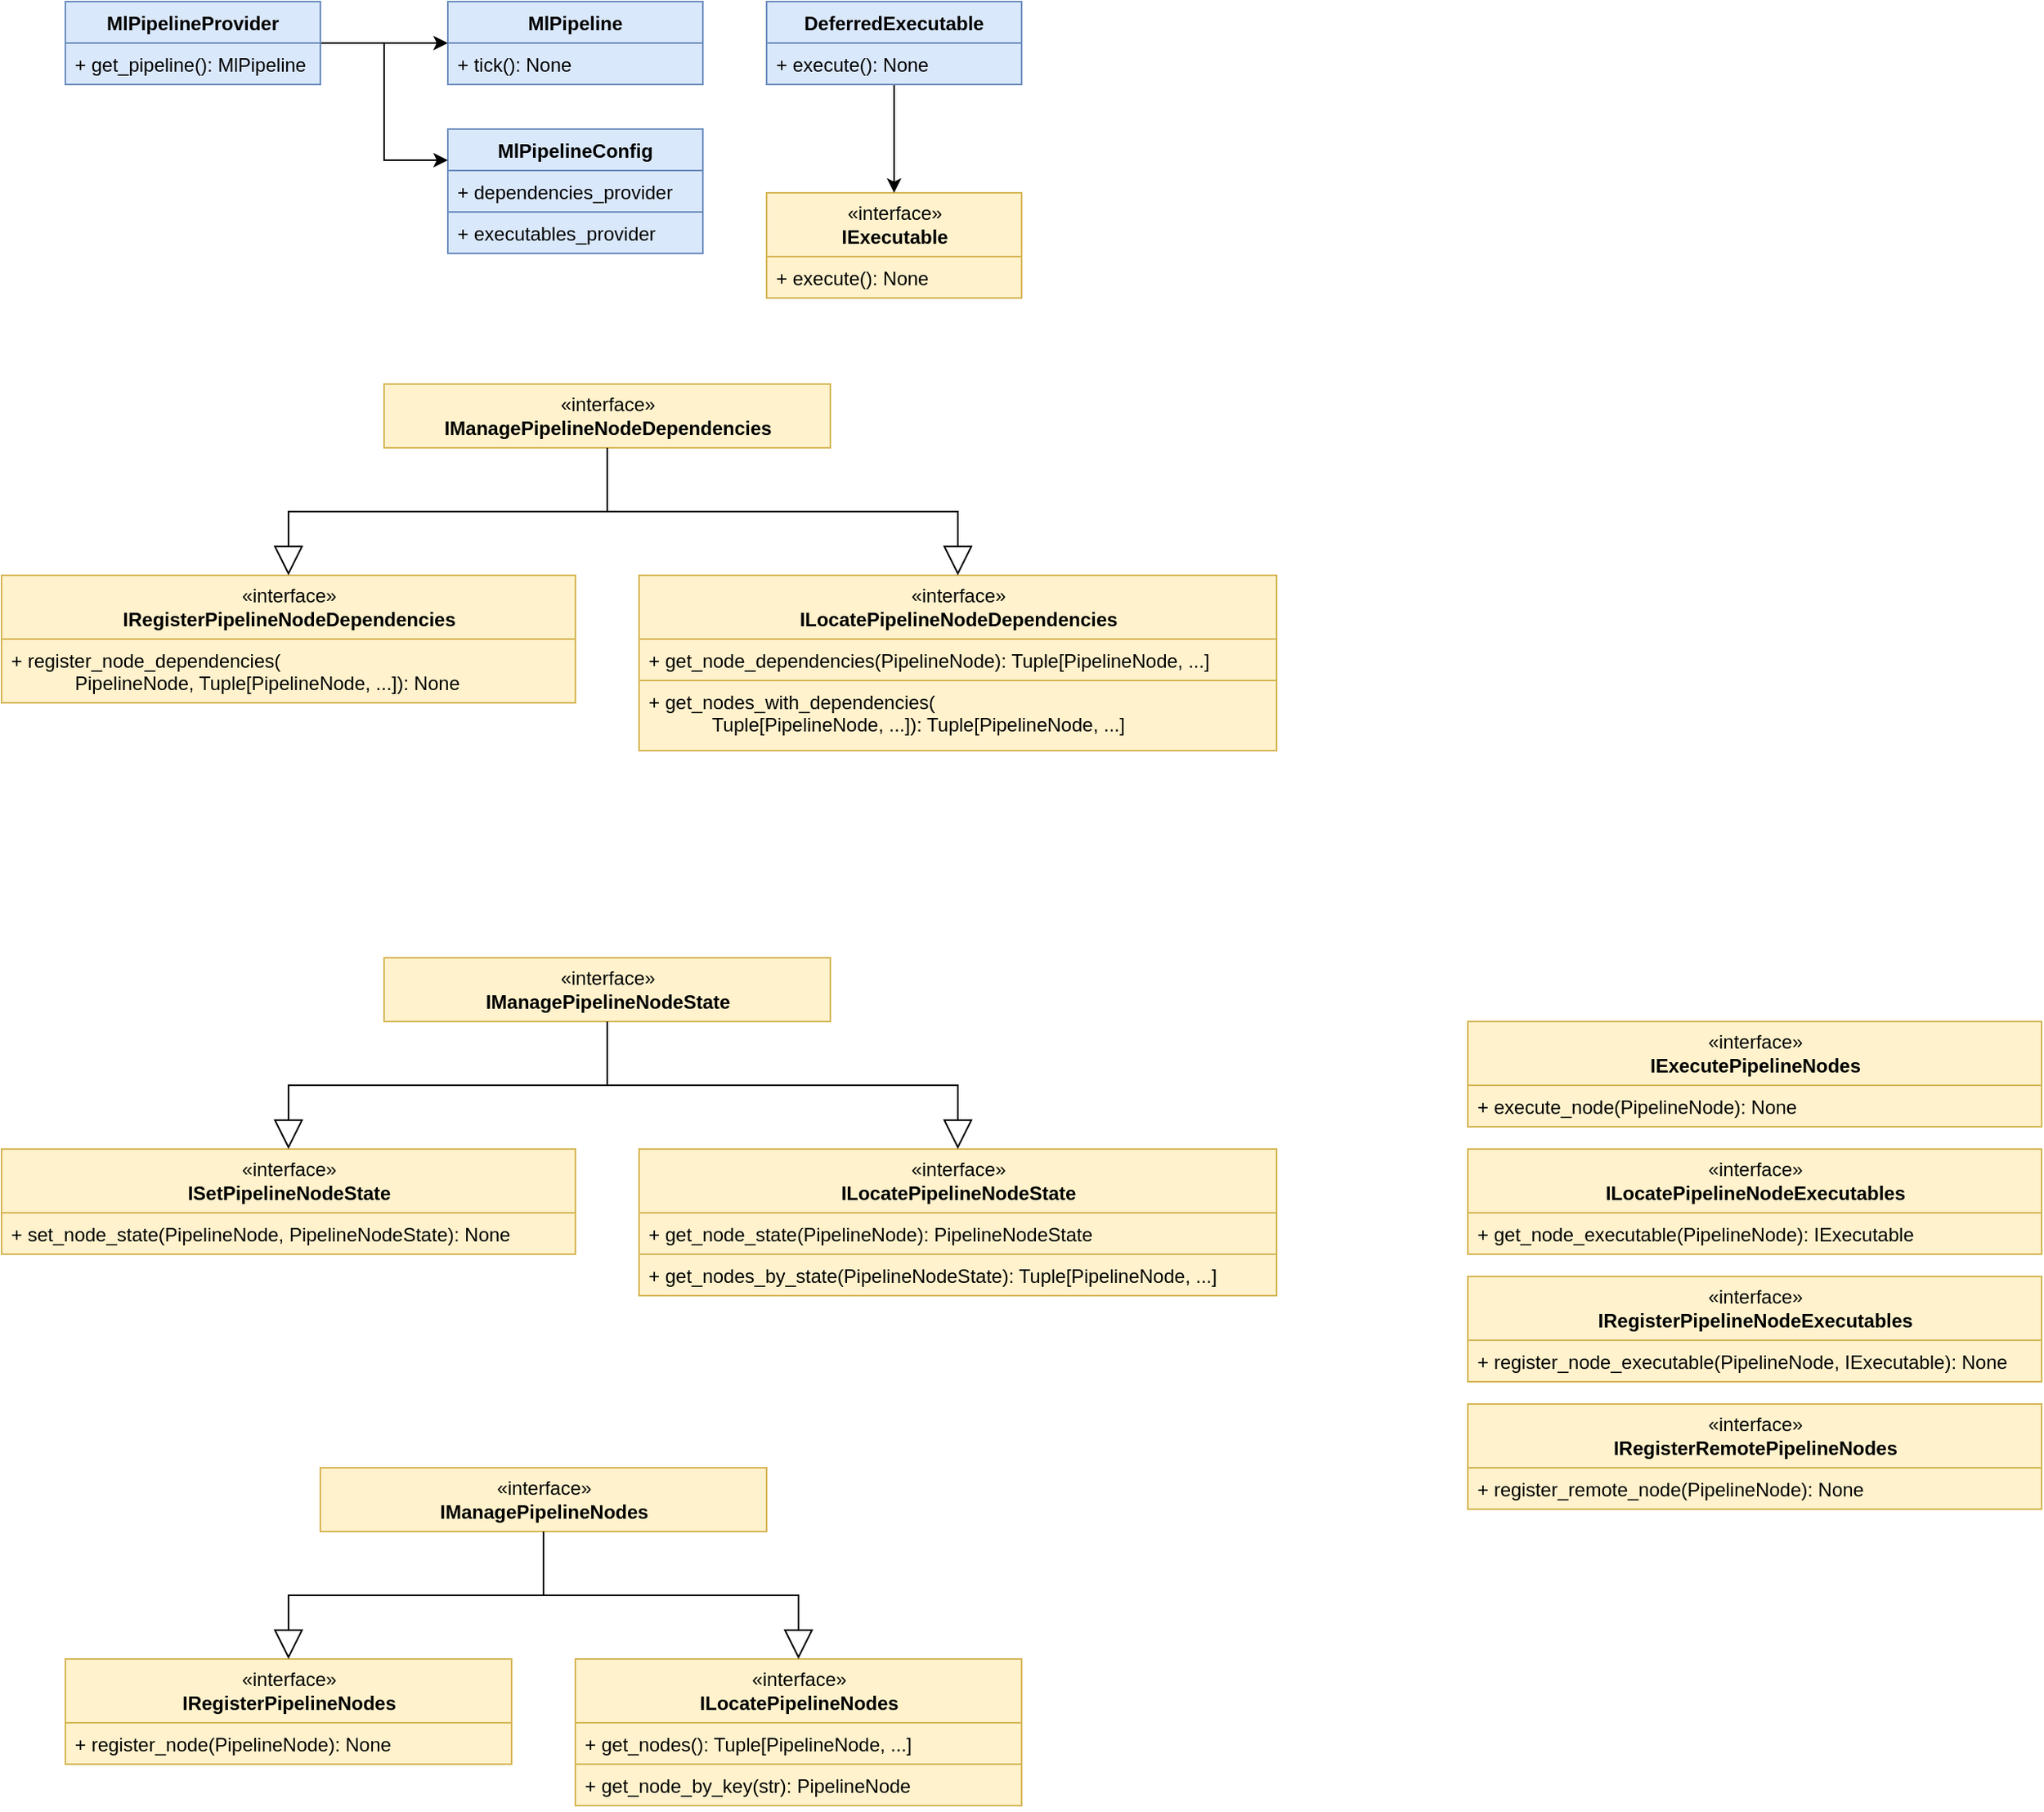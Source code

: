 <mxfile version="17.4.2" type="device" pages="2"><diagram id="3T9RKC5aSvLjAd0KxFtR" name="class-uml"><mxGraphModel dx="2622" dy="1705" grid="1" gridSize="10" guides="1" tooltips="1" connect="1" arrows="1" fold="1" page="0" pageScale="1" pageWidth="850" pageHeight="1100" math="0" shadow="0"><root><mxCell id="cpBF7CKJSJcPdvep2t8i-0"/><mxCell id="cpBF7CKJSJcPdvep2t8i-1" parent="cpBF7CKJSJcPdvep2t8i-0"/><mxCell id="Ktg1QZyEfAvpvuabLEvo-0" value="«interface»&lt;br&gt;&lt;b&gt;IRegisterPipelineNodes&lt;/b&gt;" style="html=1;fillColor=#fff2cc;strokeColor=#d6b656;" parent="cpBF7CKJSJcPdvep2t8i-1" vertex="1"><mxGeometry x="-800" y="320" width="280" height="40" as="geometry"/></mxCell><mxCell id="Ktg1QZyEfAvpvuabLEvo-1" value="+ register_node(PipelineNode): None" style="text;strokeColor=#d6b656;fillColor=#fff2cc;align=left;verticalAlign=top;spacingLeft=4;spacingRight=4;overflow=hidden;rotatable=0;points=[[0,0.5],[1,0.5]];portConstraint=eastwest;" parent="cpBF7CKJSJcPdvep2t8i-1" vertex="1"><mxGeometry x="-800" y="360" width="280" height="26" as="geometry"/></mxCell><mxCell id="Ktg1QZyEfAvpvuabLEvo-2" value="«interface»&lt;br&gt;&lt;b&gt;ILocatePipelineNodes&lt;/b&gt;" style="html=1;fillColor=#fff2cc;strokeColor=#d6b656;" parent="cpBF7CKJSJcPdvep2t8i-1" vertex="1"><mxGeometry x="-480" y="320" width="280" height="40" as="geometry"/></mxCell><mxCell id="Ktg1QZyEfAvpvuabLEvo-3" value="+ get_nodes(): Tuple[PipelineNode, ...]" style="text;strokeColor=#d6b656;fillColor=#fff2cc;align=left;verticalAlign=top;spacingLeft=4;spacingRight=4;overflow=hidden;rotatable=0;points=[[0,0.5],[1,0.5]];portConstraint=eastwest;" parent="cpBF7CKJSJcPdvep2t8i-1" vertex="1"><mxGeometry x="-480" y="360" width="280" height="26" as="geometry"/></mxCell><mxCell id="Ktg1QZyEfAvpvuabLEvo-4" value="+ get_node_by_key(str): PipelineNode" style="text;strokeColor=#d6b656;fillColor=#fff2cc;align=left;verticalAlign=top;spacingLeft=4;spacingRight=4;overflow=hidden;rotatable=0;points=[[0,0.5],[1,0.5]];portConstraint=eastwest;" parent="cpBF7CKJSJcPdvep2t8i-1" vertex="1"><mxGeometry x="-480" y="386" width="280" height="26" as="geometry"/></mxCell><mxCell id="Ktg1QZyEfAvpvuabLEvo-5" value="«interface»&lt;br&gt;&lt;b&gt;IManagePipelineNodes&lt;/b&gt;" style="html=1;fillColor=#fff2cc;strokeColor=#d6b656;" parent="cpBF7CKJSJcPdvep2t8i-1" vertex="1"><mxGeometry x="-640" y="200" width="280" height="40" as="geometry"/></mxCell><mxCell id="Ktg1QZyEfAvpvuabLEvo-7" value="" style="endArrow=block;endSize=16;endFill=0;html=1;rounded=0;" parent="cpBF7CKJSJcPdvep2t8i-1" target="Ktg1QZyEfAvpvuabLEvo-0" edge="1"><mxGeometry width="160" relative="1" as="geometry"><mxPoint x="-500" y="240" as="sourcePoint"/><mxPoint x="-780" y="230" as="targetPoint"/><Array as="points"><mxPoint x="-500" y="280"/><mxPoint x="-660" y="280"/></Array></mxGeometry></mxCell><mxCell id="Ktg1QZyEfAvpvuabLEvo-10" value="" style="endArrow=block;endSize=16;endFill=0;html=1;rounded=0;entryX=0.5;entryY=0;entryDx=0;entryDy=0;" parent="cpBF7CKJSJcPdvep2t8i-1" target="Ktg1QZyEfAvpvuabLEvo-2" edge="1"><mxGeometry width="160" relative="1" as="geometry"><mxPoint x="-500" y="240" as="sourcePoint"/><mxPoint x="-660" y="320" as="targetPoint"/><Array as="points"><mxPoint x="-500" y="280"/><mxPoint x="-340" y="280"/></Array></mxGeometry></mxCell><mxCell id="Ktg1QZyEfAvpvuabLEvo-11" value="«interface»&lt;br&gt;&lt;b&gt;ISetPipelineNodeState&lt;/b&gt;" style="html=1;fillColor=#fff2cc;strokeColor=#d6b656;" parent="cpBF7CKJSJcPdvep2t8i-1" vertex="1"><mxGeometry x="-840" width="360" height="40" as="geometry"/></mxCell><mxCell id="Ktg1QZyEfAvpvuabLEvo-12" value="+ set_node_state(PipelineNode, PipelineNodeState): None" style="text;strokeColor=#d6b656;fillColor=#fff2cc;align=left;verticalAlign=top;spacingLeft=4;spacingRight=4;overflow=hidden;rotatable=0;points=[[0,0.5],[1,0.5]];portConstraint=eastwest;" parent="cpBF7CKJSJcPdvep2t8i-1" vertex="1"><mxGeometry x="-840" y="40" width="360" height="26" as="geometry"/></mxCell><mxCell id="Ktg1QZyEfAvpvuabLEvo-13" value="«interface»&lt;br&gt;&lt;b&gt;ILocatePipelineNodeState&lt;/b&gt;" style="html=1;fillColor=#fff2cc;strokeColor=#d6b656;" parent="cpBF7CKJSJcPdvep2t8i-1" vertex="1"><mxGeometry x="-440" width="400" height="40" as="geometry"/></mxCell><mxCell id="Ktg1QZyEfAvpvuabLEvo-14" value="+ get_node_state(PipelineNode): PipelineNodeState" style="text;strokeColor=#d6b656;fillColor=#fff2cc;align=left;verticalAlign=top;spacingLeft=4;spacingRight=4;overflow=hidden;rotatable=0;points=[[0,0.5],[1,0.5]];portConstraint=eastwest;" parent="cpBF7CKJSJcPdvep2t8i-1" vertex="1"><mxGeometry x="-440" y="40" width="400" height="26" as="geometry"/></mxCell><mxCell id="Ktg1QZyEfAvpvuabLEvo-15" value="+ get_nodes_by_state(PipelineNodeState): Tuple[PipelineNode, ...]" style="text;strokeColor=#d6b656;fillColor=#fff2cc;align=left;verticalAlign=top;spacingLeft=4;spacingRight=4;overflow=hidden;rotatable=0;points=[[0,0.5],[1,0.5]];portConstraint=eastwest;" parent="cpBF7CKJSJcPdvep2t8i-1" vertex="1"><mxGeometry x="-440" y="66" width="400" height="26" as="geometry"/></mxCell><mxCell id="Ktg1QZyEfAvpvuabLEvo-16" value="«interface»&lt;br&gt;&lt;b&gt;IManagePipelineNodeState&lt;/b&gt;" style="html=1;fillColor=#fff2cc;strokeColor=#d6b656;" parent="cpBF7CKJSJcPdvep2t8i-1" vertex="1"><mxGeometry x="-600" y="-120" width="280" height="40" as="geometry"/></mxCell><mxCell id="Ktg1QZyEfAvpvuabLEvo-17" value="" style="endArrow=block;endSize=16;endFill=0;html=1;rounded=0;" parent="cpBF7CKJSJcPdvep2t8i-1" target="Ktg1QZyEfAvpvuabLEvo-11" edge="1"><mxGeometry width="160" relative="1" as="geometry"><mxPoint x="-460" y="-80" as="sourcePoint"/><mxPoint x="-740" y="-90" as="targetPoint"/><Array as="points"><mxPoint x="-460" y="-40"/><mxPoint x="-660" y="-40"/></Array></mxGeometry></mxCell><mxCell id="Ktg1QZyEfAvpvuabLEvo-18" value="" style="endArrow=block;endSize=16;endFill=0;html=1;rounded=0;entryX=0.5;entryY=0;entryDx=0;entryDy=0;" parent="cpBF7CKJSJcPdvep2t8i-1" target="Ktg1QZyEfAvpvuabLEvo-13" edge="1"><mxGeometry width="160" relative="1" as="geometry"><mxPoint x="-460" y="-80" as="sourcePoint"/><mxPoint x="-620" as="targetPoint"/><Array as="points"><mxPoint x="-460" y="-40"/><mxPoint x="-240" y="-40"/></Array></mxGeometry></mxCell><mxCell id="Ktg1QZyEfAvpvuabLEvo-19" value="«interface»&lt;br&gt;&lt;b&gt;IExecutePipelineNodes&lt;/b&gt;" style="html=1;fillColor=#fff2cc;strokeColor=#d6b656;" parent="cpBF7CKJSJcPdvep2t8i-1" vertex="1"><mxGeometry x="80" y="-80" width="360" height="40" as="geometry"/></mxCell><mxCell id="Ktg1QZyEfAvpvuabLEvo-20" value="+ execute_node(PipelineNode): None" style="text;strokeColor=#d6b656;fillColor=#fff2cc;align=left;verticalAlign=top;spacingLeft=4;spacingRight=4;overflow=hidden;rotatable=0;points=[[0,0.5],[1,0.5]];portConstraint=eastwest;" parent="cpBF7CKJSJcPdvep2t8i-1" vertex="1"><mxGeometry x="80" y="-40" width="360" height="26" as="geometry"/></mxCell><mxCell id="Ktg1QZyEfAvpvuabLEvo-21" value="«interface»&lt;br&gt;&lt;b&gt;ILocatePipelineNodeExecutables&lt;/b&gt;" style="html=1;fillColor=#fff2cc;strokeColor=#d6b656;" parent="cpBF7CKJSJcPdvep2t8i-1" vertex="1"><mxGeometry x="80" width="360" height="40" as="geometry"/></mxCell><mxCell id="Ktg1QZyEfAvpvuabLEvo-22" value="+ get_node_executable(PipelineNode): IExecutable" style="text;strokeColor=#d6b656;fillColor=#fff2cc;align=left;verticalAlign=top;spacingLeft=4;spacingRight=4;overflow=hidden;rotatable=0;points=[[0,0.5],[1,0.5]];portConstraint=eastwest;" parent="cpBF7CKJSJcPdvep2t8i-1" vertex="1"><mxGeometry x="80" y="40" width="360" height="26" as="geometry"/></mxCell><mxCell id="Ktg1QZyEfAvpvuabLEvo-27" value="«interface»&lt;br&gt;&lt;b&gt;IRegisterPipelineNodeExecutables&lt;/b&gt;" style="html=1;fillColor=#fff2cc;strokeColor=#d6b656;" parent="cpBF7CKJSJcPdvep2t8i-1" vertex="1"><mxGeometry x="80" y="80" width="360" height="40" as="geometry"/></mxCell><mxCell id="Ktg1QZyEfAvpvuabLEvo-28" value="+ register_node_executable(PipelineNode, IExecutable): None" style="text;strokeColor=#d6b656;fillColor=#fff2cc;align=left;verticalAlign=top;spacingLeft=4;spacingRight=4;overflow=hidden;rotatable=0;points=[[0,0.5],[1,0.5]];portConstraint=eastwest;" parent="cpBF7CKJSJcPdvep2t8i-1" vertex="1"><mxGeometry x="80" y="120" width="360" height="26" as="geometry"/></mxCell><mxCell id="Ktg1QZyEfAvpvuabLEvo-29" value="«interface»&lt;br&gt;&lt;b&gt;IRegisterRemotePipelineNodes&lt;/b&gt;" style="html=1;fillColor=#fff2cc;strokeColor=#d6b656;" parent="cpBF7CKJSJcPdvep2t8i-1" vertex="1"><mxGeometry x="80" y="160" width="360" height="40" as="geometry"/></mxCell><mxCell id="Ktg1QZyEfAvpvuabLEvo-30" value="+ register_remote_node(PipelineNode): None" style="text;strokeColor=#d6b656;fillColor=#fff2cc;align=left;verticalAlign=top;spacingLeft=4;spacingRight=4;overflow=hidden;rotatable=0;points=[[0,0.5],[1,0.5]];portConstraint=eastwest;" parent="cpBF7CKJSJcPdvep2t8i-1" vertex="1"><mxGeometry x="80" y="200" width="360" height="26" as="geometry"/></mxCell><mxCell id="Ktg1QZyEfAvpvuabLEvo-31" value="«interface»&lt;br&gt;&lt;b&gt;IRegisterPipelineNodeDependencies&lt;/b&gt;" style="html=1;fillColor=#fff2cc;strokeColor=#d6b656;" parent="cpBF7CKJSJcPdvep2t8i-1" vertex="1"><mxGeometry x="-840" y="-360" width="360" height="40" as="geometry"/></mxCell><mxCell id="Ktg1QZyEfAvpvuabLEvo-32" value="+ register_node_dependencies(&#10;            PipelineNode, Tuple[PipelineNode, ...]): None" style="text;strokeColor=#d6b656;fillColor=#fff2cc;align=left;verticalAlign=top;spacingLeft=4;spacingRight=4;overflow=hidden;rotatable=0;points=[[0,0.5],[1,0.5]];portConstraint=eastwest;" parent="cpBF7CKJSJcPdvep2t8i-1" vertex="1"><mxGeometry x="-840" y="-320" width="360" height="40" as="geometry"/></mxCell><mxCell id="Ktg1QZyEfAvpvuabLEvo-33" value="«interface»&lt;br&gt;&lt;b&gt;ILocatePipelineNodeDependencies&lt;/b&gt;" style="html=1;fillColor=#fff2cc;strokeColor=#d6b656;" parent="cpBF7CKJSJcPdvep2t8i-1" vertex="1"><mxGeometry x="-440" y="-360" width="400" height="40" as="geometry"/></mxCell><mxCell id="Ktg1QZyEfAvpvuabLEvo-34" value="+ get_node_dependencies(PipelineNode): Tuple[PipelineNode, ...]" style="text;strokeColor=#d6b656;fillColor=#fff2cc;align=left;verticalAlign=top;spacingLeft=4;spacingRight=4;overflow=hidden;rotatable=0;points=[[0,0.5],[1,0.5]];portConstraint=eastwest;" parent="cpBF7CKJSJcPdvep2t8i-1" vertex="1"><mxGeometry x="-440" y="-320" width="400" height="26" as="geometry"/></mxCell><mxCell id="Ktg1QZyEfAvpvuabLEvo-35" value="+ get_nodes_with_dependencies(&#10;            Tuple[PipelineNode, ...]): Tuple[PipelineNode, ...]" style="text;strokeColor=#d6b656;fillColor=#fff2cc;align=left;verticalAlign=top;spacingLeft=4;spacingRight=4;overflow=hidden;rotatable=0;points=[[0,0.5],[1,0.5]];portConstraint=eastwest;" parent="cpBF7CKJSJcPdvep2t8i-1" vertex="1"><mxGeometry x="-440" y="-294" width="400" height="44" as="geometry"/></mxCell><mxCell id="Ktg1QZyEfAvpvuabLEvo-36" value="«interface»&lt;br&gt;&lt;b&gt;IManagePipelineNodeDependencies&lt;/b&gt;" style="html=1;fillColor=#fff2cc;strokeColor=#d6b656;" parent="cpBF7CKJSJcPdvep2t8i-1" vertex="1"><mxGeometry x="-600" y="-480" width="280" height="40" as="geometry"/></mxCell><mxCell id="Ktg1QZyEfAvpvuabLEvo-37" value="" style="endArrow=block;endSize=16;endFill=0;html=1;rounded=0;" parent="cpBF7CKJSJcPdvep2t8i-1" target="Ktg1QZyEfAvpvuabLEvo-31" edge="1"><mxGeometry width="160" relative="1" as="geometry"><mxPoint x="-460" y="-440" as="sourcePoint"/><mxPoint x="-740" y="-450" as="targetPoint"/><Array as="points"><mxPoint x="-460" y="-400"/><mxPoint x="-660" y="-400"/></Array></mxGeometry></mxCell><mxCell id="Ktg1QZyEfAvpvuabLEvo-38" value="" style="endArrow=block;endSize=16;endFill=0;html=1;rounded=0;entryX=0.5;entryY=0;entryDx=0;entryDy=0;" parent="cpBF7CKJSJcPdvep2t8i-1" target="Ktg1QZyEfAvpvuabLEvo-33" edge="1"><mxGeometry width="160" relative="1" as="geometry"><mxPoint x="-460" y="-440" as="sourcePoint"/><mxPoint x="-620" y="-360" as="targetPoint"/><Array as="points"><mxPoint x="-460" y="-400"/><mxPoint x="-240" y="-400"/></Array></mxGeometry></mxCell><mxCell id="Ktg1QZyEfAvpvuabLEvo-45" value="MlPipeline" style="swimlane;fontStyle=1;childLayout=stackLayout;horizontal=1;startSize=26;fillColor=#dae8fc;horizontalStack=0;resizeParent=1;resizeParentMax=0;resizeLast=0;collapsible=1;marginBottom=0;strokeColor=#6c8ebf;" parent="cpBF7CKJSJcPdvep2t8i-1" vertex="1"><mxGeometry x="-560" y="-720" width="160" height="52" as="geometry"/></mxCell><mxCell id="Ktg1QZyEfAvpvuabLEvo-46" value="+ tick(): None" style="text;strokeColor=#6c8ebf;fillColor=#dae8fc;align=left;verticalAlign=top;spacingLeft=4;spacingRight=4;overflow=hidden;rotatable=0;points=[[0,0.5],[1,0.5]];portConstraint=eastwest;" parent="Ktg1QZyEfAvpvuabLEvo-45" vertex="1"><mxGeometry y="26" width="160" height="26" as="geometry"/></mxCell><mxCell id="Ktg1QZyEfAvpvuabLEvo-49" value="MlPipelineConfig" style="swimlane;fontStyle=1;childLayout=stackLayout;horizontal=1;startSize=26;fillColor=#dae8fc;horizontalStack=0;resizeParent=1;resizeParentMax=0;resizeLast=0;collapsible=1;marginBottom=0;strokeColor=#6c8ebf;" parent="cpBF7CKJSJcPdvep2t8i-1" vertex="1"><mxGeometry x="-560" y="-640" width="160" height="78" as="geometry"/></mxCell><mxCell id="Ktg1QZyEfAvpvuabLEvo-50" value="+ dependencies_provider" style="text;strokeColor=#6c8ebf;fillColor=#dae8fc;align=left;verticalAlign=top;spacingLeft=4;spacingRight=4;overflow=hidden;rotatable=0;points=[[0,0.5],[1,0.5]];portConstraint=eastwest;" parent="Ktg1QZyEfAvpvuabLEvo-49" vertex="1"><mxGeometry y="26" width="160" height="26" as="geometry"/></mxCell><mxCell id="Ktg1QZyEfAvpvuabLEvo-51" value="+ executables_provider" style="text;strokeColor=#6c8ebf;fillColor=#dae8fc;align=left;verticalAlign=top;spacingLeft=4;spacingRight=4;overflow=hidden;rotatable=0;points=[[0,0.5],[1,0.5]];portConstraint=eastwest;" parent="Ktg1QZyEfAvpvuabLEvo-49" vertex="1"><mxGeometry y="52" width="160" height="26" as="geometry"/></mxCell><mxCell id="Ktg1QZyEfAvpvuabLEvo-55" style="edgeStyle=orthogonalEdgeStyle;rounded=0;orthogonalLoop=1;jettySize=auto;html=1;entryX=0;entryY=0.5;entryDx=0;entryDy=0;" parent="cpBF7CKJSJcPdvep2t8i-1" source="Ktg1QZyEfAvpvuabLEvo-53" target="Ktg1QZyEfAvpvuabLEvo-45" edge="1"><mxGeometry relative="1" as="geometry"/></mxCell><mxCell id="Ktg1QZyEfAvpvuabLEvo-56" style="edgeStyle=orthogonalEdgeStyle;rounded=0;orthogonalLoop=1;jettySize=auto;html=1;entryX=0;entryY=0.25;entryDx=0;entryDy=0;" parent="cpBF7CKJSJcPdvep2t8i-1" source="Ktg1QZyEfAvpvuabLEvo-53" target="Ktg1QZyEfAvpvuabLEvo-49" edge="1"><mxGeometry relative="1" as="geometry"/></mxCell><mxCell id="Ktg1QZyEfAvpvuabLEvo-53" value="MlPipelineProvider" style="swimlane;fontStyle=1;childLayout=stackLayout;horizontal=1;startSize=26;fillColor=#dae8fc;horizontalStack=0;resizeParent=1;resizeParentMax=0;resizeLast=0;collapsible=1;marginBottom=0;strokeColor=#6c8ebf;" parent="cpBF7CKJSJcPdvep2t8i-1" vertex="1"><mxGeometry x="-800" y="-720" width="160" height="52" as="geometry"/></mxCell><mxCell id="Ktg1QZyEfAvpvuabLEvo-54" value="+ get_pipeline(): MlPipeline" style="text;strokeColor=#6c8ebf;fillColor=#dae8fc;align=left;verticalAlign=top;spacingLeft=4;spacingRight=4;overflow=hidden;rotatable=0;points=[[0,0.5],[1,0.5]];portConstraint=eastwest;" parent="Ktg1QZyEfAvpvuabLEvo-53" vertex="1"><mxGeometry y="26" width="160" height="26" as="geometry"/></mxCell><mxCell id="Ktg1QZyEfAvpvuabLEvo-57" value="«interface»&lt;br&gt;&lt;b&gt;IExecutable&lt;/b&gt;" style="html=1;fillColor=#fff2cc;strokeColor=#d6b656;" parent="cpBF7CKJSJcPdvep2t8i-1" vertex="1"><mxGeometry x="-360" y="-600" width="160" height="40" as="geometry"/></mxCell><mxCell id="Ktg1QZyEfAvpvuabLEvo-58" value="+ execute(): None" style="text;strokeColor=#d6b656;fillColor=#fff2cc;align=left;verticalAlign=top;spacingLeft=4;spacingRight=4;overflow=hidden;rotatable=0;points=[[0,0.5],[1,0.5]];portConstraint=eastwest;" parent="cpBF7CKJSJcPdvep2t8i-1" vertex="1"><mxGeometry x="-360" y="-560" width="160" height="26" as="geometry"/></mxCell><mxCell id="Ktg1QZyEfAvpvuabLEvo-62" style="edgeStyle=orthogonalEdgeStyle;rounded=0;orthogonalLoop=1;jettySize=auto;html=1;entryX=0.5;entryY=0;entryDx=0;entryDy=0;" parent="cpBF7CKJSJcPdvep2t8i-1" source="Ktg1QZyEfAvpvuabLEvo-60" target="Ktg1QZyEfAvpvuabLEvo-57" edge="1"><mxGeometry relative="1" as="geometry"/></mxCell><mxCell id="Ktg1QZyEfAvpvuabLEvo-60" value="DeferredExecutable" style="swimlane;fontStyle=1;childLayout=stackLayout;horizontal=1;startSize=26;fillColor=#dae8fc;horizontalStack=0;resizeParent=1;resizeParentMax=0;resizeLast=0;collapsible=1;marginBottom=0;strokeColor=#6c8ebf;" parent="cpBF7CKJSJcPdvep2t8i-1" vertex="1"><mxGeometry x="-360" y="-720" width="160" height="52" as="geometry"/></mxCell><mxCell id="Ktg1QZyEfAvpvuabLEvo-61" value="+ execute(): None" style="text;strokeColor=#6c8ebf;fillColor=#dae8fc;align=left;verticalAlign=top;spacingLeft=4;spacingRight=4;overflow=hidden;rotatable=0;points=[[0,0.5],[1,0.5]];portConstraint=eastwest;" parent="Ktg1QZyEfAvpvuabLEvo-60" vertex="1"><mxGeometry y="26" width="160" height="26" as="geometry"/></mxCell></root></mxGraphModel></diagram><diagram id="LFcXa3acJNO5Mt5qd5i_" name="class-boundaries"><mxGraphModel dx="1822" dy="905" grid="1" gridSize="10" guides="1" tooltips="1" connect="1" arrows="1" fold="1" page="0" pageScale="1" pageWidth="850" pageHeight="1100" math="0" shadow="0"><root><mxCell id="0"/><mxCell id="1" parent="0"/><mxCell id="8qr5CIWg-8md7wPqZM2v-1" value="Building" style="rounded=0;whiteSpace=wrap;html=1;fillColor=#dae8fc;strokeColor=#6c8ebf;verticalAlign=top;fontStyle=1;fillOpacity=80;" vertex="1" parent="1"><mxGeometry x="-140" y="240" width="520" height="660" as="geometry"/></mxCell><mxCell id="8qr5CIWg-8md7wPqZM2v-4" value="PipelineBuilderComponents" style="rounded=0;whiteSpace=wrap;html=1;fontStyle=1;fillColor=#f8cecc;strokeColor=#b85450;" vertex="1" parent="1"><mxGeometry x="-120" y="280" width="480" height="40" as="geometry"/></mxCell><mxCell id="8qr5CIWg-8md7wPqZM2v-24" value="multiplex(values: PipelineMultiplexValuesType) -&gt; PipelineNodeMultiplexer:" style="text;strokeColor=#d79b00;fillColor=#ffe6cc;align=left;verticalAlign=middle;spacingLeft=4;spacingRight=4;overflow=hidden;rotatable=0;points=[[0,0.5],[1,0.5]];portConstraint=eastwest;" vertex="1" parent="1"><mxGeometry x="-120" y="560" width="480" height="20" as="geometry"/></mxCell><mxCell id="8qr5CIWg-8md7wPqZM2v-25" value="PipelineNodeMultiplexer" style="rounded=0;whiteSpace=wrap;html=1;fontStyle=1;fillColor=#d5e8d4;strokeColor=#82b366;" vertex="1" parent="1"><mxGeometry x="-120" y="520" width="480" height="40" as="geometry"/></mxCell><mxCell id="8qr5CIWg-8md7wPqZM2v-26" value="apply(prefix: str, callback: Callable[[PipelineNode], None]) -&gt; None:" style="text;strokeColor=#d79b00;fillColor=#ffe6cc;align=left;verticalAlign=middle;spacingLeft=4;spacingRight=4;overflow=hidden;rotatable=0;points=[[0,0.5],[1,0.5]];portConstraint=eastwest;" vertex="1" parent="1"><mxGeometry x="-120" y="580" width="480" height="20" as="geometry"/></mxCell><mxCell id="8qr5CIWg-8md7wPqZM2v-27" value="nodes(prefix: str) -&gt; Iterable[PipelineNode]:" style="text;strokeColor=#d79b00;fillColor=#ffe6cc;align=left;verticalAlign=middle;spacingLeft=4;spacingRight=4;overflow=hidden;rotatable=0;points=[[0,0.5],[1,0.5]];portConstraint=eastwest;" vertex="1" parent="1"><mxGeometry x="-120" y="600" width="480" height="20" as="geometry"/></mxCell><mxCell id="8qr5CIWg-8md7wPqZM2v-28" value="add_internal_dependencies(prefix: str, dependencies: Iterable[str]) -&gt; None:" style="text;strokeColor=#d79b00;fillColor=#ffe6cc;align=left;verticalAlign=middle;spacingLeft=4;spacingRight=4;overflow=hidden;rotatable=0;points=[[0,0.5],[1,0.5]];portConstraint=eastwest;" vertex="1" parent="1"><mxGeometry x="-120" y="620" width="480" height="20" as="geometry"/></mxCell><mxCell id="8qr5CIWg-8md7wPqZM2v-29" value="add_internal_dependency(prefix: str, dependency: str) -&gt; None:" style="text;strokeColor=#d79b00;fillColor=#ffe6cc;align=left;verticalAlign=middle;spacingLeft=4;spacingRight=4;overflow=hidden;rotatable=0;points=[[0,0.5],[1,0.5]];portConstraint=eastwest;" vertex="1" parent="1"><mxGeometry x="-120" y="640" width="480" height="20" as="geometry"/></mxCell><mxCell id="8qr5CIWg-8md7wPqZM2v-30" value="add_external_dependencies(prefix: str, dependencies: Iterable[PipelineNode]) -&gt; None:" style="text;strokeColor=#d79b00;fillColor=#ffe6cc;align=left;verticalAlign=middle;spacingLeft=4;spacingRight=4;overflow=hidden;rotatable=0;points=[[0,0.5],[1,0.5]];portConstraint=eastwest;" vertex="1" parent="1"><mxGeometry x="-120" y="660" width="480" height="20" as="geometry"/></mxCell><mxCell id="8qr5CIWg-8md7wPqZM2v-31" value="add_external_dependency(prefix: str, dependency: PipelineNode) -&gt; None:" style="text;strokeColor=#d79b00;fillColor=#ffe6cc;align=left;verticalAlign=middle;spacingLeft=4;spacingRight=4;overflow=hidden;rotatable=0;points=[[0,0.5],[1,0.5]];portConstraint=eastwest;" vertex="1" parent="1"><mxGeometry x="-120" y="680" width="480" height="20" as="geometry"/></mxCell><mxCell id="8qr5CIWg-8md7wPqZM2v-32" value="add_executable(prefix: str, executable: MultiPipelineNodeExecutable) -&gt; None:" style="text;strokeColor=#d79b00;fillColor=#ffe6cc;align=left;verticalAlign=middle;spacingLeft=4;spacingRight=4;overflow=hidden;rotatable=0;points=[[0,0.5],[1,0.5]];portConstraint=eastwest;" vertex="1" parent="1"><mxGeometry x="-120" y="700" width="480" height="20" as="geometry"/></mxCell><mxCell id="8qr5CIWg-8md7wPqZM2v-33" value="method(param: type) -&gt; type:" style="text;strokeColor=#d79b00;fillColor=#ffe6cc;align=left;verticalAlign=middle;spacingLeft=4;spacingRight=4;overflow=hidden;rotatable=0;points=[[0,0.5],[1,0.5]];portConstraint=eastwest;" vertex="1" parent="1"><mxGeometry x="-120" y="40" width="480" height="20" as="geometry"/></mxCell><mxCell id="8qr5CIWg-8md7wPqZM2v-34" value="ClassName" style="rounded=0;whiteSpace=wrap;html=1;fontStyle=1;fillColor=#d5e8d4;strokeColor=#82b366;" vertex="1" parent="1"><mxGeometry x="-120" width="480" height="40" as="geometry"/></mxCell><mxCell id="8qr5CIWg-8md7wPqZM2v-35" value="namespace(name: str) -&gt; PipelineNamespaceClient:" style="text;strokeColor=#d79b00;fillColor=#ffe6cc;align=left;verticalAlign=middle;spacingLeft=4;spacingRight=4;overflow=hidden;rotatable=0;points=[[0,0.5],[1,0.5]];portConstraint=eastwest;" vertex="1" parent="1"><mxGeometry x="-120" y="780" width="480" height="20" as="geometry"/></mxCell><mxCell id="8qr5CIWg-8md7wPqZM2v-36" value="PipelineNamespaceClient" style="rounded=0;whiteSpace=wrap;html=1;fontStyle=1;fillColor=#d5e8d4;strokeColor=#82b366;" vertex="1" parent="1"><mxGeometry x="-120" y="740" width="480" height="40" as="geometry"/></mxCell><mxCell id="8qr5CIWg-8md7wPqZM2v-37" value="nodes(names: Iterable[str]) -&gt; Iterable[PipelineNode]:" style="text;strokeColor=#d79b00;fillColor=#ffe6cc;align=left;verticalAlign=middle;spacingLeft=4;spacingRight=4;overflow=hidden;rotatable=0;points=[[0,0.5],[1,0.5]];portConstraint=eastwest;" vertex="1" parent="1"><mxGeometry x="-120" y="800" width="480" height="20" as="geometry"/></mxCell><mxCell id="8qr5CIWg-8md7wPqZM2v-38" value="node(name: str) -&gt; PipelineNode:" style="text;strokeColor=#d79b00;fillColor=#ffe6cc;align=left;verticalAlign=middle;spacingLeft=4;spacingRight=4;overflow=hidden;rotatable=0;points=[[0,0.5],[1,0.5]];portConstraint=eastwest;" vertex="1" parent="1"><mxGeometry x="-120" y="820" width="480" height="20" as="geometry"/></mxCell><mxCell id="8qr5CIWg-8md7wPqZM2v-39" value="head_node() -&gt; PipelineNode:" style="text;strokeColor=#d79b00;fillColor=#ffe6cc;align=left;verticalAlign=middle;spacingLeft=4;spacingRight=4;overflow=hidden;rotatable=0;points=[[0,0.5],[1,0.5]];portConstraint=eastwest;" vertex="1" parent="1"><mxGeometry x="-120" y="840" width="480" height="20" as="geometry"/></mxCell><mxCell id="8qr5CIWg-8md7wPqZM2v-40" value="tail_node() -&gt; PipelineNode:" style="text;strokeColor=#d79b00;fillColor=#ffe6cc;align=left;verticalAlign=middle;spacingLeft=4;spacingRight=4;overflow=hidden;rotatable=0;points=[[0,0.5],[1,0.5]];portConstraint=eastwest;" vertex="1" parent="1"><mxGeometry x="-120" y="860" width="480" height="20" as="geometry"/></mxCell><mxCell id="8qr5CIWg-8md7wPqZM2v-41" value="add_nodes(nodes: Iterable[PipelineNode]) -&gt; None:" style="text;strokeColor=#d79b00;fillColor=#ffe6cc;align=left;verticalAlign=middle;spacingLeft=4;spacingRight=4;overflow=hidden;rotatable=0;points=[[0,0.5],[1,0.5]];portConstraint=eastwest;" vertex="1" parent="1"><mxGeometry x="-120" y="380" width="480" height="20" as="geometry"/></mxCell><mxCell id="8qr5CIWg-8md7wPqZM2v-42" value="PipelineBuilder" style="rounded=0;whiteSpace=wrap;html=1;fontStyle=1;fillColor=#d5e8d4;strokeColor=#82b366;" vertex="1" parent="1"><mxGeometry x="-120" y="340" width="480" height="40" as="geometry"/></mxCell><mxCell id="8qr5CIWg-8md7wPqZM2v-43" value="add_node(node: PipelineNode) -&gt; None:" style="text;strokeColor=#d79b00;fillColor=#ffe6cc;align=left;verticalAlign=middle;spacingLeft=4;spacingRight=4;overflow=hidden;rotatable=0;points=[[0,0.5],[1,0.5]];portConstraint=eastwest;" vertex="1" parent="1"><mxGeometry x="-120" y="400" width="480" height="20" as="geometry"/></mxCell><mxCell id="8qr5CIWg-8md7wPqZM2v-44" value="add_dependencies(node: PipelineNode, dependencies: Iterable[PipelineNode]) -&gt; None:" style="text;strokeColor=#d79b00;fillColor=#ffe6cc;align=left;verticalAlign=middle;spacingLeft=4;spacingRight=4;overflow=hidden;rotatable=0;points=[[0,0.5],[1,0.5]];portConstraint=eastwest;" vertex="1" parent="1"><mxGeometry x="-120" y="420" width="480" height="20" as="geometry"/></mxCell><mxCell id="8qr5CIWg-8md7wPqZM2v-45" value="add_dependency(node: PipelineNode, dependency: PipelineNode) -&gt; None:" style="text;strokeColor=#d79b00;fillColor=#ffe6cc;align=left;verticalAlign=middle;spacingLeft=4;spacingRight=4;overflow=hidden;rotatable=0;points=[[0,0.5],[1,0.5]];portConstraint=eastwest;" vertex="1" parent="1"><mxGeometry x="-120" y="440" width="480" height="20" as="geometry"/></mxCell><mxCell id="8qr5CIWg-8md7wPqZM2v-46" value="add_executable(node: PipelineNode, executable: PipelineNodeExecutable):" style="text;strokeColor=#d79b00;fillColor=#ffe6cc;align=left;verticalAlign=middle;spacingLeft=4;spacingRight=4;overflow=hidden;rotatable=0;points=[[0,0.5],[1,0.5]];portConstraint=eastwest;" vertex="1" parent="1"><mxGeometry x="-120" y="460" width="480" height="20" as="geometry"/></mxCell><mxCell id="8qr5CIWg-8md7wPqZM2v-47" value="build() -&gt; PipelineComponents:" style="text;strokeColor=#d79b00;fillColor=#ffe6cc;align=left;verticalAlign=middle;spacingLeft=4;spacingRight=4;overflow=hidden;rotatable=0;points=[[0,0.5],[1,0.5]];portConstraint=eastwest;" vertex="1" parent="1"><mxGeometry x="-120" y="480" width="480" height="20" as="geometry"/></mxCell><mxCell id="8qr5CIWg-8md7wPqZM2v-48" value="DAG" style="rounded=0;whiteSpace=wrap;html=1;fillColor=#dae8fc;strokeColor=#6c8ebf;verticalAlign=top;fontStyle=1;fillOpacity=80;" vertex="1" parent="1"><mxGeometry x="400" y="240" width="520" height="400" as="geometry"/></mxCell><mxCell id="8qr5CIWg-8md7wPqZM2v-49" value="PipelineComponents" style="rounded=0;whiteSpace=wrap;html=1;fontStyle=1;fillColor=#f8cecc;strokeColor=#b85450;" vertex="1" parent="1"><mxGeometry x="420" y="280" width="480" height="40" as="geometry"/></mxCell><mxCell id="8qr5CIWg-8md7wPqZM2v-50" value="get_node_by_key(key: str) -&gt; PipelineNode:" style="text;strokeColor=#d79b00;fillColor=#ffe6cc;align=left;verticalAlign=middle;spacingLeft=4;spacingRight=4;overflow=hidden;rotatable=0;points=[[0,0.5],[1,0.5]];portConstraint=eastwest;" vertex="1" parent="1"><mxGeometry x="420" y="380" width="480" height="20" as="geometry"/></mxCell><mxCell id="8qr5CIWg-8md7wPqZM2v-51" value="PipelineNodeClient" style="rounded=0;whiteSpace=wrap;html=1;fontStyle=1;fillColor=#d5e8d4;strokeColor=#82b366;" vertex="1" parent="1"><mxGeometry x="420" y="340" width="480" height="40" as="geometry"/></mxCell><mxCell id="8qr5CIWg-8md7wPqZM2v-52" value="get_nodes() -&gt; Tuple[PipelineNode, ...]:" style="text;strokeColor=#d79b00;fillColor=#ffe6cc;align=left;verticalAlign=middle;spacingLeft=4;spacingRight=4;overflow=hidden;rotatable=0;points=[[0,0.5],[1,0.5]];portConstraint=eastwest;" vertex="1" parent="1"><mxGeometry x="420" y="400" width="480" height="20" as="geometry"/></mxCell><mxCell id="8qr5CIWg-8md7wPqZM2v-59" value="get_nodes_with_dependencies(&#10;    dependencies: Tuple[PipelineNode, ...]) -&gt; Tuple[PipelineNode, ...]:" style="text;strokeColor=#d79b00;fillColor=#ffe6cc;align=left;verticalAlign=middle;spacingLeft=4;spacingRight=4;overflow=hidden;rotatable=0;points=[[0,0.5],[1,0.5]];portConstraint=eastwest;" vertex="1" parent="1"><mxGeometry x="420" y="480" width="480" height="40" as="geometry"/></mxCell><mxCell id="8qr5CIWg-8md7wPqZM2v-60" value="PipelineNodeDependenciesClient" style="rounded=0;whiteSpace=wrap;html=1;fontStyle=1;fillColor=#d5e8d4;strokeColor=#82b366;" vertex="1" parent="1"><mxGeometry x="420" y="440" width="480" height="40" as="geometry"/></mxCell><mxCell id="8qr5CIWg-8md7wPqZM2v-61" value="get_node_dependencies(node: PipelineNode) -&gt; Tuple[PipelineNode, ...]:" style="text;strokeColor=#d79b00;fillColor=#ffe6cc;align=left;verticalAlign=middle;spacingLeft=4;spacingRight=4;overflow=hidden;rotatable=0;points=[[0,0.5],[1,0.5]];portConstraint=eastwest;" vertex="1" parent="1"><mxGeometry x="420" y="520" width="480" height="20" as="geometry"/></mxCell><mxCell id="8qr5CIWg-8md7wPqZM2v-65" value="get_node_executable(node: PipelineNode) -&gt; IExecutable:" style="text;strokeColor=#d79b00;fillColor=#ffe6cc;align=left;verticalAlign=middle;spacingLeft=4;spacingRight=4;overflow=hidden;rotatable=0;points=[[0,0.5],[1,0.5]];portConstraint=eastwest;" vertex="1" parent="1"><mxGeometry x="420" y="600" width="480" height="20" as="geometry"/></mxCell><mxCell id="8qr5CIWg-8md7wPqZM2v-66" value="PipelineNodeExecutableClient" style="rounded=0;whiteSpace=wrap;html=1;fontStyle=1;fillColor=#d5e8d4;strokeColor=#82b366;" vertex="1" parent="1"><mxGeometry x="420" y="560" width="480" height="40" as="geometry"/></mxCell><mxCell id="8qr5CIWg-8md7wPqZM2v-72" value="PipelineSession" style="rounded=0;whiteSpace=wrap;html=1;fillColor=#dae8fc;strokeColor=#6c8ebf;verticalAlign=top;fontStyle=1;fillOpacity=80;" vertex="1" parent="1"><mxGeometry x="940" y="240" width="520" height="280" as="geometry"/></mxCell><mxCell id="8qr5CIWg-8md7wPqZM2v-73" value="PipelineSessionComponents" style="rounded=0;whiteSpace=wrap;html=1;fontStyle=1;fillColor=#f8cecc;strokeColor=#b85450;" vertex="1" parent="1"><mxGeometry x="960" y="280" width="480" height="40" as="geometry"/></mxCell><mxCell id="8qr5CIWg-8md7wPqZM2v-74" value="run() -&gt; None:" style="text;strokeColor=#d79b00;fillColor=#ffe6cc;align=left;verticalAlign=middle;spacingLeft=4;spacingRight=4;overflow=hidden;rotatable=0;points=[[0,0.5],[1,0.5]];portConstraint=eastwest;" vertex="1" parent="1"><mxGeometry x="960" y="380" width="480" height="20" as="geometry"/></mxCell><mxCell id="8qr5CIWg-8md7wPqZM2v-75" value="PipelineSession" style="rounded=0;whiteSpace=wrap;html=1;fontStyle=1;fillColor=#d5e8d4;strokeColor=#82b366;" vertex="1" parent="1"><mxGeometry x="960" y="340" width="480" height="40" as="geometry"/></mxCell><mxCell id="8qr5CIWg-8md7wPqZM2v-76" value="stop() -&gt; None:" style="text;strokeColor=#d79b00;fillColor=#ffe6cc;align=left;verticalAlign=middle;spacingLeft=4;spacingRight=4;overflow=hidden;rotatable=0;points=[[0,0.5],[1,0.5]];portConstraint=eastwest;" vertex="1" parent="1"><mxGeometry x="960" y="400" width="480" height="20" as="geometry"/></mxCell><mxCell id="8qr5CIWg-8md7wPqZM2v-78" value="PipelineSessionFrame" style="rounded=0;whiteSpace=wrap;html=1;fontStyle=1;fillColor=#d5e8d4;strokeColor=#82b366;" vertex="1" parent="1"><mxGeometry x="960" y="440" width="480" height="40" as="geometry"/></mxCell><mxCell id="8qr5CIWg-8md7wPqZM2v-79" value="tick() -&gt; None:" style="text;strokeColor=#d79b00;fillColor=#ffe6cc;align=left;verticalAlign=middle;spacingLeft=4;spacingRight=4;overflow=hidden;rotatable=0;points=[[0,0.5],[1,0.5]];portConstraint=eastwest;" vertex="1" parent="1"><mxGeometry x="960" y="480" width="480" height="20" as="geometry"/></mxCell><mxCell id="gympaaw94PZoRpuGeBit-1" value="PipelineSessionStorageClient" style="rounded=0;whiteSpace=wrap;html=1;fontStyle=1;fillColor=#d5e8d4;strokeColor=#82b366;" vertex="1" parent="1"><mxGeometry x="960" y="540" width="480" height="40" as="geometry"/></mxCell><mxCell id="gympaaw94PZoRpuGeBit-2" value="get_item(node: PipelineNode, key: PipelineStorageKey) -&gt; Generic:" style="text;strokeColor=#d79b00;fillColor=#ffe6cc;align=left;verticalAlign=middle;spacingLeft=4;spacingRight=4;overflow=hidden;rotatable=0;points=[[0,0.5],[1,0.5]];portConstraint=eastwest;" vertex="1" parent="1"><mxGeometry x="960" y="580" width="480" height="20" as="geometry"/></mxCell><mxCell id="gympaaw94PZoRpuGeBit-3" value="publish_item(node: PipelineNode, key: PipelineStorageKey, value: Generic) -&gt; None:" style="text;strokeColor=#d79b00;fillColor=#ffe6cc;align=left;verticalAlign=middle;spacingLeft=4;spacingRight=4;overflow=hidden;rotatable=0;points=[[0,0.5],[1,0.5]];portConstraint=eastwest;" vertex="1" parent="1"><mxGeometry x="960" y="600" width="480" height="20" as="geometry"/></mxCell><mxCell id="gympaaw94PZoRpuGeBit-6" value="PipelineNodeSessionStorageClient" style="rounded=0;whiteSpace=wrap;html=1;fontStyle=1;fillColor=#d5e8d4;strokeColor=#82b366;" vertex="1" parent="1"><mxGeometry x="960" y="640" width="480" height="40" as="geometry"/></mxCell><mxCell id="gympaaw94PZoRpuGeBit-7" value="get_item(key: PipelineStorageKey) -&gt; Generic:" style="text;strokeColor=#d79b00;fillColor=#ffe6cc;align=left;verticalAlign=middle;spacingLeft=4;spacingRight=4;overflow=hidden;rotatable=0;points=[[0,0.5],[1,0.5]];portConstraint=eastwest;" vertex="1" parent="1"><mxGeometry x="960" y="680" width="480" height="20" as="geometry"/></mxCell><mxCell id="gympaaw94PZoRpuGeBit-8" value="publish_item(key: PipelineStorageKey, value: Generic) -&gt; None:" style="text;strokeColor=#d79b00;fillColor=#ffe6cc;align=left;verticalAlign=middle;spacingLeft=4;spacingRight=4;overflow=hidden;rotatable=0;points=[[0,0.5],[1,0.5]];portConstraint=eastwest;" vertex="1" parent="1"><mxGeometry x="960" y="700" width="480" height="20" as="geometry"/></mxCell><mxCell id="gympaaw94PZoRpuGeBit-9" value="get_node_edges(node: PipelineNode) -&gt; Tuple[PipelineStorageKey, ...]:" style="text;strokeColor=#d79b00;fillColor=#ffe6cc;align=left;verticalAlign=middle;spacingLeft=4;spacingRight=4;overflow=hidden;rotatable=0;points=[[0,0.5],[1,0.5]];portConstraint=eastwest;" vertex="1" parent="1"><mxGeometry x="420" y="700" width="480" height="20" as="geometry"/></mxCell><mxCell id="gympaaw94PZoRpuGeBit-10" value="PipelineNodeDataEdgesClient" style="rounded=0;whiteSpace=wrap;html=1;fontStyle=1;fillColor=#d5e8d4;strokeColor=#82b366;" vertex="1" parent="1"><mxGeometry x="420" y="660" width="480" height="40" as="geometry"/></mxCell></root></mxGraphModel></diagram></mxfile>
